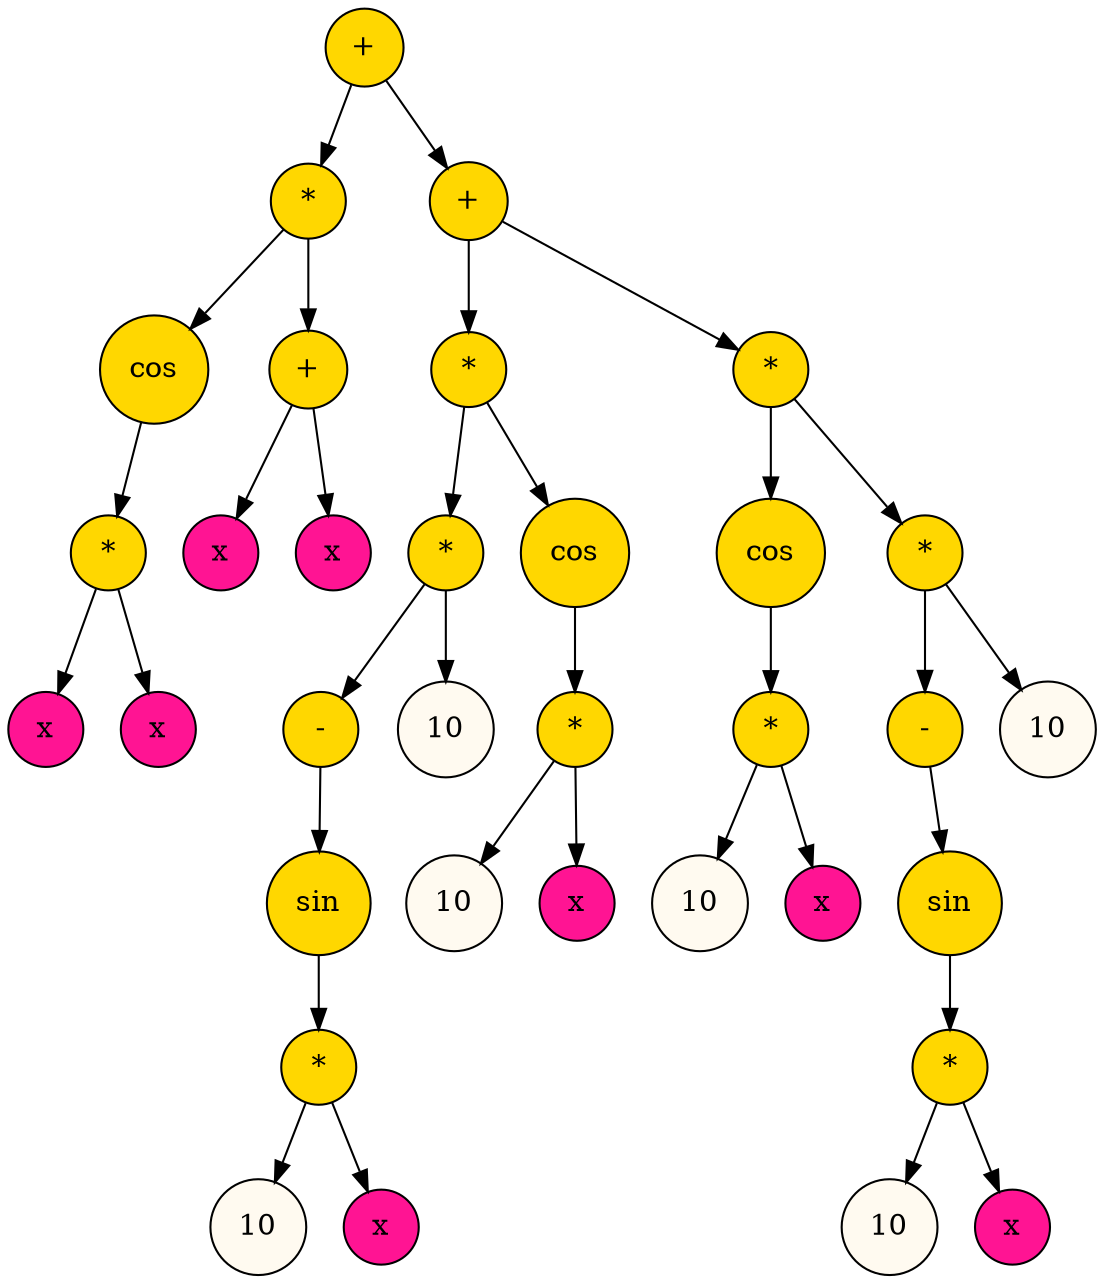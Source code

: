 digraph {
node [shape=circle]
node0x562fe27c82a0 [label="+" style=filled fillcolor=gold]
node0x562fe27c6a70 [label="*" style=filled fillcolor=gold]
node0x562fe27c82a0 -> node0x562fe27c6a70
node0x562fe27c6a70 [label="*" style=filled fillcolor=gold]
node0x562fe27c6300 [label="cos" style=filled fillcolor=gold]
node0x562fe27c6a70 -> node0x562fe27c6300
node0x562fe27c6300 [label="cos" style=filled fillcolor=gold]
node0x562fe27c68b0 [label="*" style=filled fillcolor=gold]
node0x562fe27c6300 -> node0x562fe27c68b0
node0x562fe27c68b0 [label="*" style=filled fillcolor=gold]
node0x562fe27c60a0 [label="x" style=filled fillcolor=deeppink]
node0x562fe27c68b0 -> node0x562fe27c60a0
node0x562fe27c68b0 [label="*" style=filled fillcolor=gold]
node0x562fe27c6650 [label="x" style=filled fillcolor=deeppink]
node0x562fe27c68b0 -> node0x562fe27c6650
node0x562fe27c6a70 [label="*" style=filled fillcolor=gold]
node0x562fe27c6a40 [label="+" style=filled fillcolor=gold]
node0x562fe27c6a70 -> node0x562fe27c6a40
node0x562fe27c6a40 [label="+" style=filled fillcolor=gold]
node0x562fe27c68e0 [label="x" style=filled fillcolor=deeppink]
node0x562fe27c6a40 -> node0x562fe27c68e0
node0x562fe27c6a40 [label="+" style=filled fillcolor=gold]
node0x562fe27c69c0 [label="x" style=filled fillcolor=deeppink]
node0x562fe27c6a40 -> node0x562fe27c69c0
node0x562fe27c82a0 [label="+" style=filled fillcolor=gold]
node0x562fe27c8270 [label="+" style=filled fillcolor=gold]
node0x562fe27c82a0 -> node0x562fe27c8270
node0x562fe27c8270 [label="+" style=filled fillcolor=gold]
node0x562fe27c6e30 [label="*" style=filled fillcolor=gold]
node0x562fe27c8270 -> node0x562fe27c6e30
node0x562fe27c6e30 [label="*" style=filled fillcolor=gold]
node0x562fe27c6e00 [label="*" style=filled fillcolor=gold]
node0x562fe27c6e30 -> node0x562fe27c6e00
node0x562fe27c6e00 [label="*" style=filled fillcolor=gold]
node0x562fe27c6dd0 [label="-" style=filled fillcolor=gold]
node0x562fe27c6e00 -> node0x562fe27c6dd0
node0x562fe27c6dd0 [label="-" style=filled fillcolor=gold]
node0x562fe27c6b80 [label="sin" style=filled fillcolor=gold]
node0x562fe27c6dd0 -> node0x562fe27c6b80
node0x562fe27c6b80 [label="sin" style=filled fillcolor=gold]
node0x562fe27c6bb0 [label="*" style=filled fillcolor=gold]
node0x562fe27c6b80 -> node0x562fe27c6bb0
node0x562fe27c6bb0 [label="*" style=filled fillcolor=gold]
node0x562fe27c6be0 [label="10" style=filled fillcolor=floralwhite]
node0x562fe27c6bb0 -> node0x562fe27c6be0
node0x562fe27c6bb0 [label="*" style=filled fillcolor=gold]
node0x562fe27c6c10 [label="x" style=filled fillcolor=deeppink]
node0x562fe27c6bb0 -> node0x562fe27c6c10
node0x562fe27c6e00 [label="*" style=filled fillcolor=gold]
node0x562fe27c6d40 [label="10" style=filled fillcolor=floralwhite]
node0x562fe27c6e00 -> node0x562fe27c6d40
node0x562fe27c6e30 [label="*" style=filled fillcolor=gold]
node0x562fe27c6aa0 [label="cos" style=filled fillcolor=gold]
node0x562fe27c6e30 -> node0x562fe27c6aa0
node0x562fe27c6aa0 [label="cos" style=filled fillcolor=gold]
node0x562fe27c6ad0 [label="*" style=filled fillcolor=gold]
node0x562fe27c6aa0 -> node0x562fe27c6ad0
node0x562fe27c6ad0 [label="*" style=filled fillcolor=gold]
node0x562fe27c6b00 [label="10" style=filled fillcolor=floralwhite]
node0x562fe27c6ad0 -> node0x562fe27c6b00
node0x562fe27c6ad0 [label="*" style=filled fillcolor=gold]
node0x562fe27c6b30 [label="x" style=filled fillcolor=deeppink]
node0x562fe27c6ad0 -> node0x562fe27c6b30
node0x562fe27c8270 [label="+" style=filled fillcolor=gold]
node0x562fe27c8240 [label="*" style=filled fillcolor=gold]
node0x562fe27c8270 -> node0x562fe27c8240
node0x562fe27c8240 [label="*" style=filled fillcolor=gold]
node0x562fe27c8160 [label="cos" style=filled fillcolor=gold]
node0x562fe27c8240 -> node0x562fe27c8160
node0x562fe27c8160 [label="cos" style=filled fillcolor=gold]
node0x562fe27c8190 [label="*" style=filled fillcolor=gold]
node0x562fe27c8160 -> node0x562fe27c8190
node0x562fe27c8190 [label="*" style=filled fillcolor=gold]
node0x562fe27c81c0 [label="10" style=filled fillcolor=floralwhite]
node0x562fe27c8190 -> node0x562fe27c81c0
node0x562fe27c8190 [label="*" style=filled fillcolor=gold]
node0x562fe27c81f0 [label="x" style=filled fillcolor=deeppink]
node0x562fe27c8190 -> node0x562fe27c81f0
node0x562fe27c8240 [label="*" style=filled fillcolor=gold]
node0x562fe27c8130 [label="*" style=filled fillcolor=gold]
node0x562fe27c8240 -> node0x562fe27c8130
node0x562fe27c8130 [label="*" style=filled fillcolor=gold]
node0x562fe27c8100 [label="-" style=filled fillcolor=gold]
node0x562fe27c8130 -> node0x562fe27c8100
node0x562fe27c8100 [label="-" style=filled fillcolor=gold]
node0x562fe27c6e60 [label="sin" style=filled fillcolor=gold]
node0x562fe27c8100 -> node0x562fe27c6e60
node0x562fe27c6e60 [label="sin" style=filled fillcolor=gold]
node0x562fe27c6e90 [label="*" style=filled fillcolor=gold]
node0x562fe27c6e60 -> node0x562fe27c6e90
node0x562fe27c6e90 [label="*" style=filled fillcolor=gold]
node0x562fe27c6ec0 [label="10" style=filled fillcolor=floralwhite]
node0x562fe27c6e90 -> node0x562fe27c6ec0
node0x562fe27c6e90 [label="*" style=filled fillcolor=gold]
node0x562fe27c6ef0 [label="x" style=filled fillcolor=deeppink]
node0x562fe27c6e90 -> node0x562fe27c6ef0
node0x562fe27c8130 [label="*" style=filled fillcolor=gold]
node0x562fe27c7020 [label="10" style=filled fillcolor=floralwhite]
node0x562fe27c8130 -> node0x562fe27c7020
}
